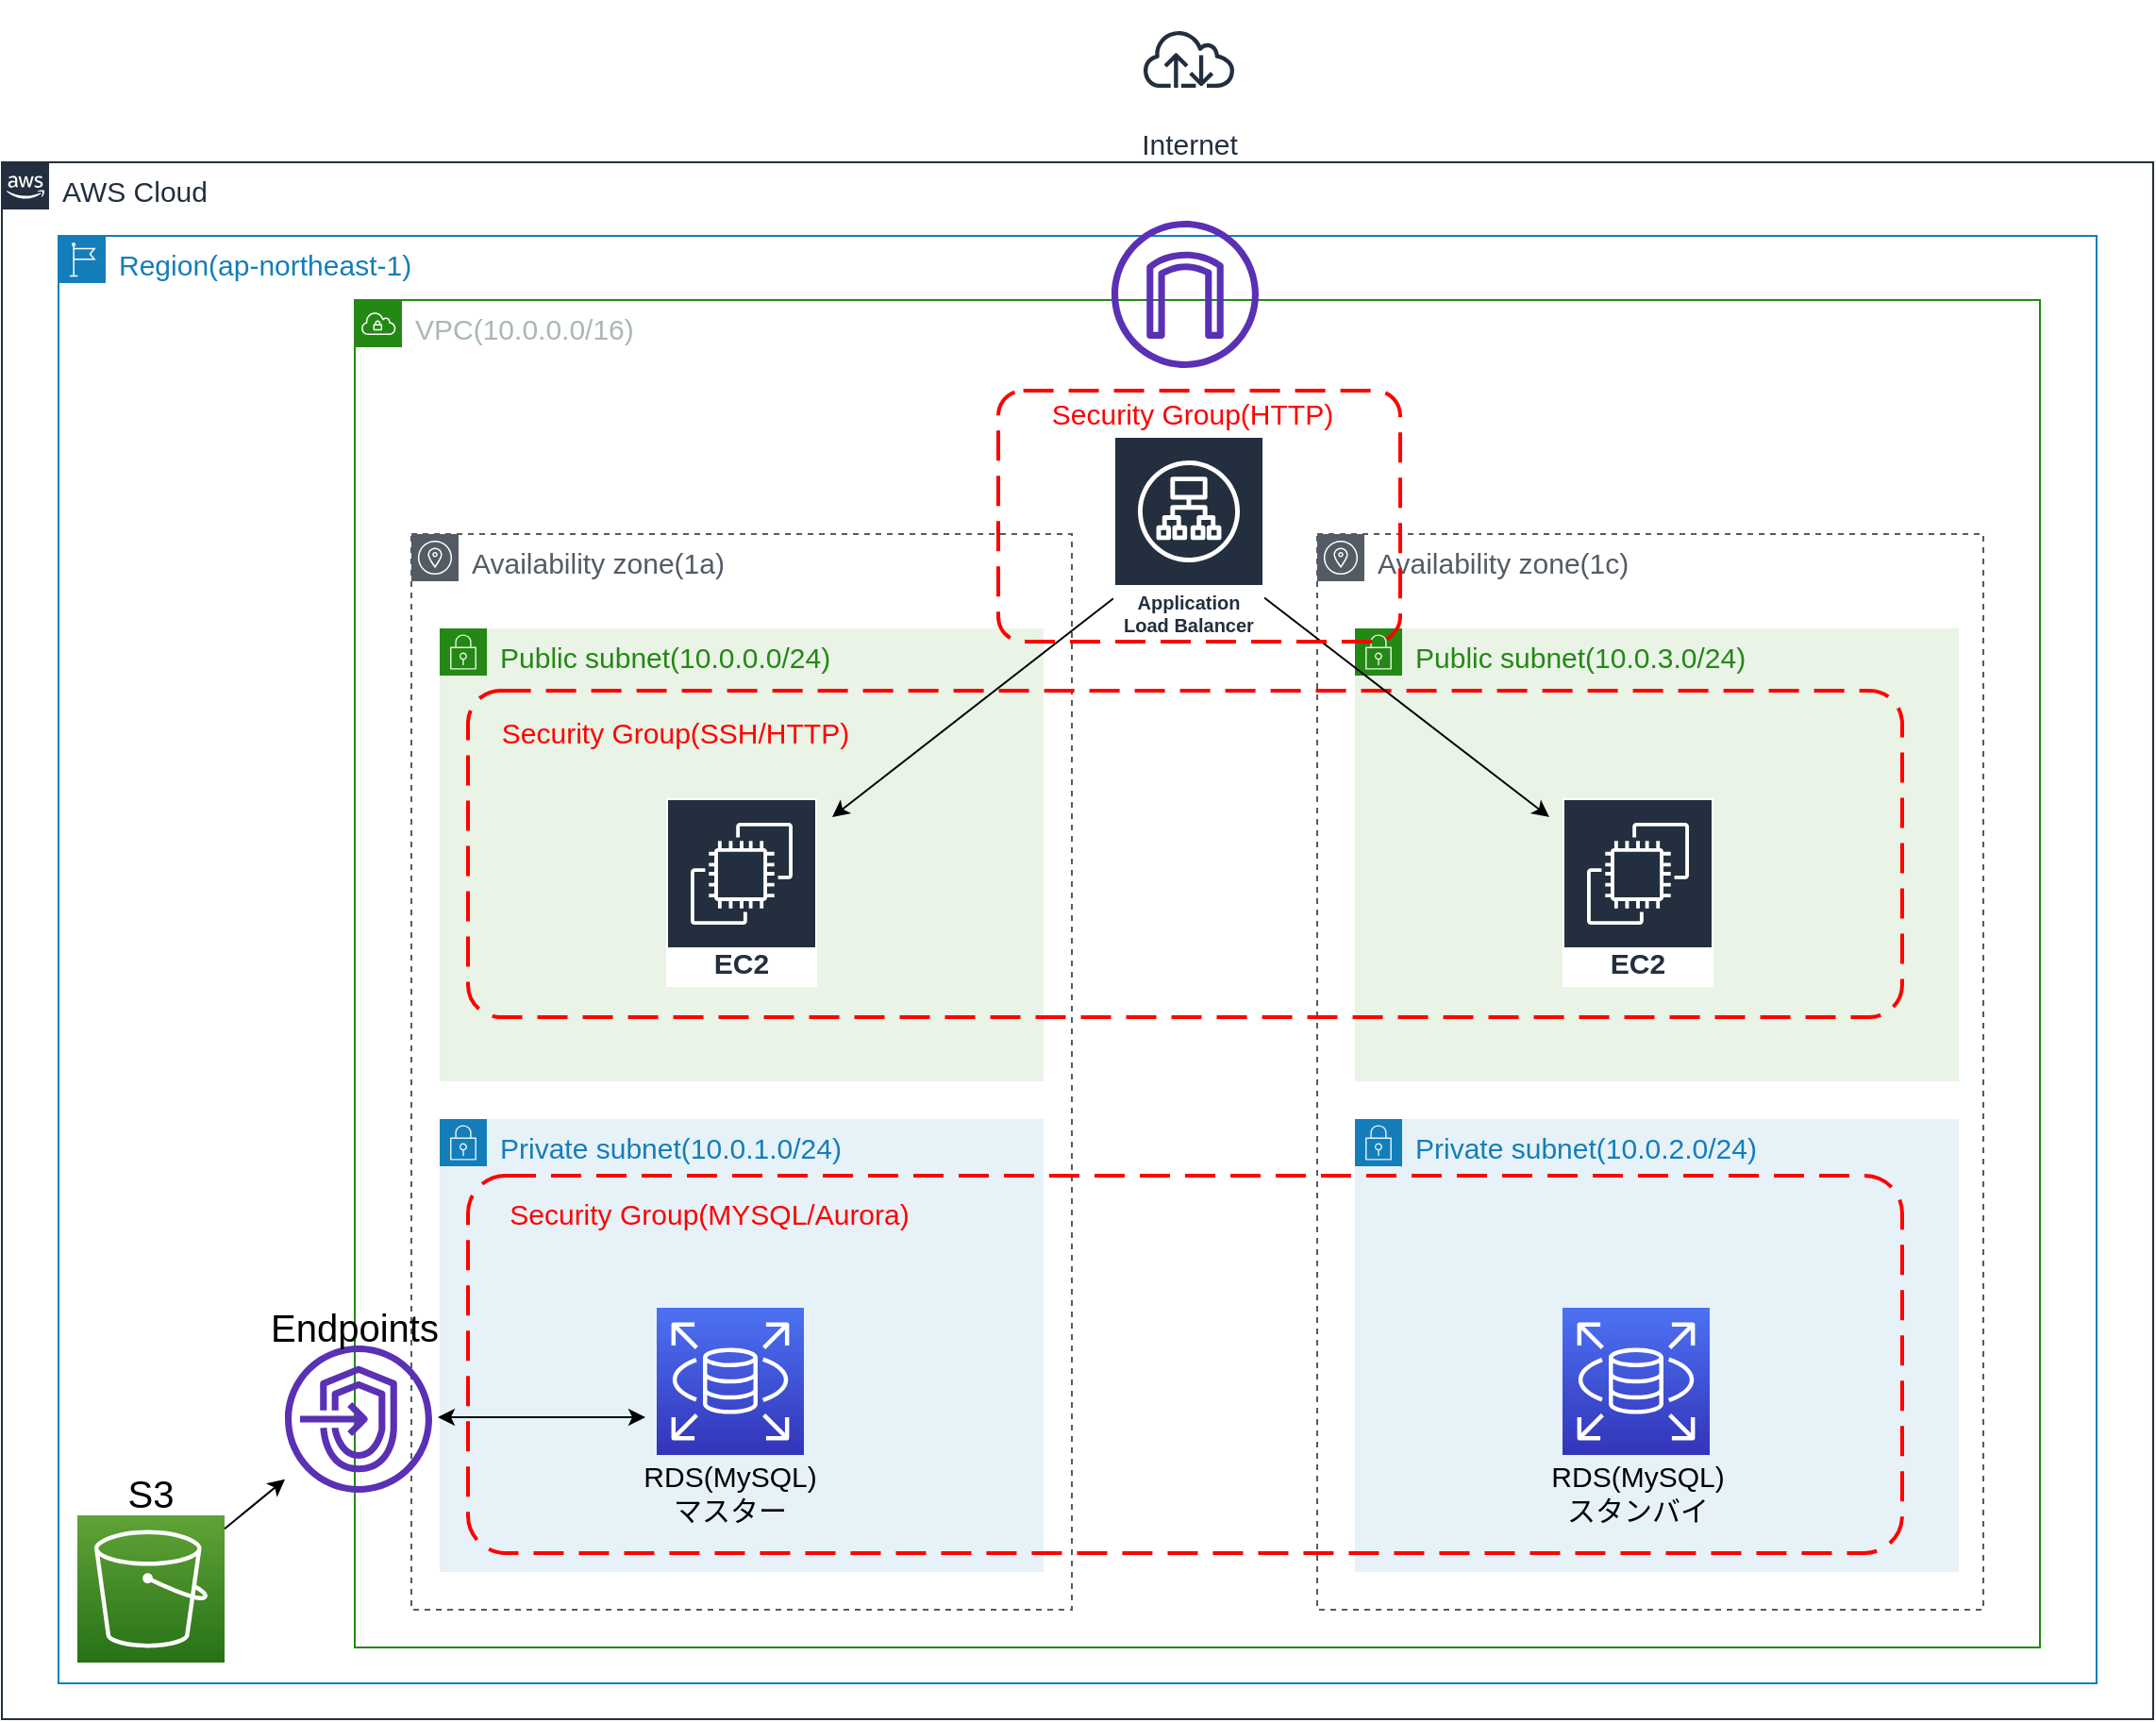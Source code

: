 <mxfile version="12.7.1" type="github" pages="3">
  <diagram id="Ht1M8jgEwFfnCIfOTk4-" name="Page-1">
    <mxGraphModel dx="1654" dy="1750" grid="0" gridSize="10" guides="1" tooltips="1" connect="1" arrows="1" fold="1" page="1" pageScale="1" pageWidth="1169" pageHeight="827" math="0" shadow="0">
      <root>
        <mxCell id="0" />
        <mxCell id="1" parent="0" />
        <mxCell id="UEzPUAAOIrF-is8g5C7q-74" value="&lt;font style=&quot;font-size: 15px&quot;&gt;AWS Cloud&lt;/font&gt;" style="points=[[0,0],[0.25,0],[0.5,0],[0.75,0],[1,0],[1,0.25],[1,0.5],[1,0.75],[1,1],[0.75,1],[0.5,1],[0.25,1],[0,1],[0,0.75],[0,0.5],[0,0.25]];outlineConnect=0;gradientColor=none;html=1;whiteSpace=wrap;fontSize=12;fontStyle=0;shape=mxgraph.aws4.group;grIcon=mxgraph.aws4.group_aws_cloud_alt;strokeColor=#232F3E;fillColor=none;verticalAlign=top;align=left;spacingLeft=30;fontColor=#232F3E;dashed=0;labelBackgroundColor=#ffffff;" parent="1" vertex="1">
          <mxGeometry x="10" y="-7" width="1140" height="825" as="geometry" />
        </mxCell>
        <mxCell id="TSYXAIwE5Utrez5BGwK_-2" value="&lt;font style=&quot;font-size: 15px&quot;&gt;Region(ap-northeast-1)&lt;/font&gt;" style="points=[[0,0],[0.25,0],[0.5,0],[0.75,0],[1,0],[1,0.25],[1,0.5],[1,0.75],[1,1],[0.75,1],[0.5,1],[0.25,1],[0,1],[0,0.75],[0,0.5],[0,0.25]];outlineConnect=0;gradientColor=none;html=1;whiteSpace=wrap;fontSize=12;fontStyle=0;shape=mxgraph.aws4.group;grIcon=mxgraph.aws4.group_region;strokeColor=#147EBA;fillColor=none;verticalAlign=top;align=left;spacingLeft=30;fontColor=#147EBA;dashed=0;" parent="1" vertex="1">
          <mxGeometry x="40" y="32" width="1080" height="767" as="geometry" />
        </mxCell>
        <mxCell id="TSYXAIwE5Utrez5BGwK_-3" value="" style="outlineConnect=0;fontColor=#232F3E;gradientColor=#60A337;gradientDirection=north;fillColor=#277116;strokeColor=#ffffff;dashed=0;verticalLabelPosition=bottom;verticalAlign=top;align=center;html=1;fontSize=12;fontStyle=0;aspect=fixed;shape=mxgraph.aws4.resourceIcon;resIcon=mxgraph.aws4.s3;" parent="1" vertex="1">
          <mxGeometry x="50" y="710" width="78" height="78" as="geometry" />
        </mxCell>
        <mxCell id="TSYXAIwE5Utrez5BGwK_-4" value="&lt;font style=&quot;font-size: 20px&quot;&gt;S3&lt;/font&gt;" style="text;html=1;strokeColor=none;fillColor=none;align=center;verticalAlign=middle;whiteSpace=wrap;rounded=0;" parent="1" vertex="1">
          <mxGeometry x="69" y="688" width="40" height="20" as="geometry" />
        </mxCell>
        <mxCell id="TSYXAIwE5Utrez5BGwK_-6" value="&lt;font style=&quot;font-size: 15px&quot;&gt;VPC(10.0.0.0/16)&lt;/font&gt;" style="points=[[0,0],[0.25,0],[0.5,0],[0.75,0],[1,0],[1,0.25],[1,0.5],[1,0.75],[1,1],[0.75,1],[0.5,1],[0.25,1],[0,1],[0,0.75],[0,0.5],[0,0.25]];outlineConnect=0;gradientColor=none;html=1;whiteSpace=wrap;fontSize=12;fontStyle=0;shape=mxgraph.aws4.group;grIcon=mxgraph.aws4.group_vpc;strokeColor=#248814;fillColor=none;verticalAlign=top;align=left;spacingLeft=30;fontColor=#AAB7B8;dashed=0;" parent="1" vertex="1">
          <mxGeometry x="197" y="66" width="893" height="714" as="geometry" />
        </mxCell>
        <mxCell id="TSYXAIwE5Utrez5BGwK_-7" value="&lt;font style=&quot;font-size: 15px&quot;&gt;Availability zone(1a)&lt;/font&gt;" style="outlineConnect=0;gradientColor=none;html=1;whiteSpace=wrap;fontSize=12;fontStyle=0;shape=mxgraph.aws4.group;grIcon=mxgraph.aws4.group_availability_zone;strokeColor=#545B64;fillColor=none;verticalAlign=top;align=left;spacingLeft=30;fontColor=#545B64;dashed=1;" parent="1" vertex="1">
          <mxGeometry x="227" y="190" width="350" height="570" as="geometry" />
        </mxCell>
        <mxCell id="TSYXAIwE5Utrez5BGwK_-8" value="&lt;font style=&quot;font-size: 15px&quot;&gt;Availability zone(1c)&lt;/font&gt;" style="outlineConnect=0;gradientColor=none;html=1;whiteSpace=wrap;fontSize=12;fontStyle=0;shape=mxgraph.aws4.group;grIcon=mxgraph.aws4.group_availability_zone;strokeColor=#545B64;fillColor=none;verticalAlign=top;align=left;spacingLeft=30;fontColor=#545B64;dashed=1;" parent="1" vertex="1">
          <mxGeometry x="707" y="190" width="353" height="570" as="geometry" />
        </mxCell>
        <mxCell id="TSYXAIwE5Utrez5BGwK_-9" value="&lt;font style=&quot;font-size: 15px&quot;&gt;Public subnet(10.0.0.0/24)&lt;/font&gt;" style="points=[[0,0],[0.25,0],[0.5,0],[0.75,0],[1,0],[1,0.25],[1,0.5],[1,0.75],[1,1],[0.75,1],[0.5,1],[0.25,1],[0,1],[0,0.75],[0,0.5],[0,0.25]];outlineConnect=0;gradientColor=none;html=1;whiteSpace=wrap;fontSize=12;fontStyle=0;shape=mxgraph.aws4.group;grIcon=mxgraph.aws4.group_security_group;grStroke=0;strokeColor=#248814;fillColor=#E9F3E6;verticalAlign=top;align=left;spacingLeft=30;fontColor=#248814;dashed=0;" parent="1" vertex="1">
          <mxGeometry x="242" y="240" width="320" height="240" as="geometry" />
        </mxCell>
        <mxCell id="TSYXAIwE5Utrez5BGwK_-10" value="&lt;font style=&quot;font-size: 15px&quot;&gt;Public subnet(10.0.3.0/24)&lt;/font&gt;" style="points=[[0,0],[0.25,0],[0.5,0],[0.75,0],[1,0],[1,0.25],[1,0.5],[1,0.75],[1,1],[0.75,1],[0.5,1],[0.25,1],[0,1],[0,0.75],[0,0.5],[0,0.25]];outlineConnect=0;gradientColor=none;html=1;whiteSpace=wrap;fontSize=12;fontStyle=0;shape=mxgraph.aws4.group;grIcon=mxgraph.aws4.group_security_group;grStroke=0;strokeColor=#248814;fillColor=#E9F3E6;verticalAlign=top;align=left;spacingLeft=30;fontColor=#248814;dashed=0;" parent="1" vertex="1">
          <mxGeometry x="727" y="240" width="320" height="240" as="geometry" />
        </mxCell>
        <mxCell id="TSYXAIwE5Utrez5BGwK_-14" value="&lt;font style=&quot;font-size: 15px&quot;&gt;EC2&lt;/font&gt;" style="outlineConnect=0;fontColor=#232F3E;gradientColor=none;strokeColor=#ffffff;fillColor=#232F3E;dashed=0;verticalLabelPosition=middle;verticalAlign=bottom;align=center;html=1;whiteSpace=wrap;fontSize=10;fontStyle=1;spacing=3;shape=mxgraph.aws4.productIcon;prIcon=mxgraph.aws4.ec2;" parent="1" vertex="1">
          <mxGeometry x="362" y="330" width="80" height="100" as="geometry" />
        </mxCell>
        <mxCell id="TSYXAIwE5Utrez5BGwK_-15" value="" style="rounded=1;arcSize=10;dashed=1;strokeColor=#ff0000;fillColor=none;gradientColor=none;dashPattern=8 4;strokeWidth=2;" parent="1" vertex="1">
          <mxGeometry x="257" y="273" width="760" height="173" as="geometry" />
        </mxCell>
        <mxCell id="TSYXAIwE5Utrez5BGwK_-17" value="&lt;span style=&quot;font-size: 15px&quot;&gt;&lt;font color=&quot;#ff0000&quot;&gt;Security Group(SSH/HTTP)&lt;/font&gt;&lt;/span&gt;" style="text;html=1;strokeColor=none;fillColor=none;align=center;verticalAlign=middle;whiteSpace=wrap;rounded=0;" parent="1" vertex="1">
          <mxGeometry x="267" y="285" width="200" height="20" as="geometry" />
        </mxCell>
        <mxCell id="TSYXAIwE5Utrez5BGwK_-18" value="&lt;font style=&quot;font-size: 15px&quot;&gt;EC2&lt;/font&gt;" style="outlineConnect=0;fontColor=#232F3E;gradientColor=none;strokeColor=#ffffff;fillColor=#232F3E;dashed=0;verticalLabelPosition=middle;verticalAlign=bottom;align=center;html=1;whiteSpace=wrap;fontSize=10;fontStyle=1;spacing=3;shape=mxgraph.aws4.productIcon;prIcon=mxgraph.aws4.ec2;" parent="1" vertex="1">
          <mxGeometry x="837" y="330" width="80" height="100" as="geometry" />
        </mxCell>
        <mxCell id="TSYXAIwE5Utrez5BGwK_-19" value="&lt;font style=&quot;font-size: 15px&quot;&gt;Private subnet(10.0.1.0/24)&lt;/font&gt;" style="points=[[0,0],[0.25,0],[0.5,0],[0.75,0],[1,0],[1,0.25],[1,0.5],[1,0.75],[1,1],[0.75,1],[0.5,1],[0.25,1],[0,1],[0,0.75],[0,0.5],[0,0.25]];outlineConnect=0;gradientColor=none;html=1;whiteSpace=wrap;fontSize=12;fontStyle=0;shape=mxgraph.aws4.group;grIcon=mxgraph.aws4.group_security_group;grStroke=0;strokeColor=#147EBA;fillColor=#E6F2F8;verticalAlign=top;align=left;spacingLeft=30;fontColor=#147EBA;dashed=0;" parent="1" vertex="1">
          <mxGeometry x="242" y="500" width="320" height="240" as="geometry" />
        </mxCell>
        <mxCell id="TSYXAIwE5Utrez5BGwK_-20" value="&lt;font style=&quot;font-size: 15px&quot;&gt;Private subnet(10.0.2.0/24)&lt;/font&gt;" style="points=[[0,0],[0.25,0],[0.5,0],[0.75,0],[1,0],[1,0.25],[1,0.5],[1,0.75],[1,1],[0.75,1],[0.5,1],[0.25,1],[0,1],[0,0.75],[0,0.5],[0,0.25]];outlineConnect=0;gradientColor=none;html=1;whiteSpace=wrap;fontSize=12;fontStyle=0;shape=mxgraph.aws4.group;grIcon=mxgraph.aws4.group_security_group;grStroke=0;strokeColor=#147EBA;fillColor=#E6F2F8;verticalAlign=top;align=left;spacingLeft=30;fontColor=#147EBA;dashed=0;" parent="1" vertex="1">
          <mxGeometry x="727" y="500" width="320" height="240" as="geometry" />
        </mxCell>
        <mxCell id="TSYXAIwE5Utrez5BGwK_-21" value="" style="rounded=1;arcSize=10;dashed=1;strokeColor=#ff0000;fillColor=none;gradientColor=none;dashPattern=8 4;strokeWidth=2;" parent="1" vertex="1">
          <mxGeometry x="257" y="530" width="760" height="200" as="geometry" />
        </mxCell>
        <mxCell id="TSYXAIwE5Utrez5BGwK_-22" value="&lt;span style=&quot;font-size: 15px&quot;&gt;&lt;font color=&quot;#ff0000&quot;&gt;Security Group(MYSQL/Aurora)&lt;/font&gt;&lt;/span&gt;" style="text;html=1;strokeColor=none;fillColor=none;align=center;verticalAlign=middle;whiteSpace=wrap;rounded=0;" parent="1" vertex="1">
          <mxGeometry x="270" y="540" width="230" height="20" as="geometry" />
        </mxCell>
        <mxCell id="TSYXAIwE5Utrez5BGwK_-23" value="" style="outlineConnect=0;fontColor=#232F3E;gradientColor=#4D72F3;gradientDirection=north;fillColor=#3334B9;strokeColor=#ffffff;dashed=0;verticalLabelPosition=bottom;verticalAlign=top;align=center;html=1;fontSize=12;fontStyle=0;aspect=fixed;shape=mxgraph.aws4.resourceIcon;resIcon=mxgraph.aws4.rds;" parent="1" vertex="1">
          <mxGeometry x="357" y="600" width="78" height="78" as="geometry" />
        </mxCell>
        <mxCell id="TSYXAIwE5Utrez5BGwK_-24" value="&lt;font style=&quot;font-size: 15px&quot;&gt;RDS(MySQL)&lt;br&gt;マスター&lt;/font&gt;" style="text;html=1;strokeColor=none;fillColor=none;align=center;verticalAlign=middle;whiteSpace=wrap;rounded=0;" parent="1" vertex="1">
          <mxGeometry x="351" y="678" width="90" height="40" as="geometry" />
        </mxCell>
        <mxCell id="TSYXAIwE5Utrez5BGwK_-25" value="" style="outlineConnect=0;fontColor=#232F3E;gradientColor=#4D72F3;gradientDirection=north;fillColor=#3334B9;strokeColor=#ffffff;dashed=0;verticalLabelPosition=bottom;verticalAlign=top;align=center;html=1;fontSize=12;fontStyle=0;aspect=fixed;shape=mxgraph.aws4.resourceIcon;resIcon=mxgraph.aws4.rds;" parent="1" vertex="1">
          <mxGeometry x="837" y="600" width="78" height="78" as="geometry" />
        </mxCell>
        <mxCell id="TSYXAIwE5Utrez5BGwK_-27" value="&lt;font style=&quot;font-size: 15px&quot;&gt;RDS(MySQL)&lt;br&gt;スタンバイ&lt;br&gt;&lt;/font&gt;" style="text;html=1;strokeColor=none;fillColor=none;align=center;verticalAlign=middle;whiteSpace=wrap;rounded=0;" parent="1" vertex="1">
          <mxGeometry x="832" y="678" width="90" height="40" as="geometry" />
        </mxCell>
        <mxCell id="TSYXAIwE5Utrez5BGwK_-33" value="" style="endArrow=classic;html=1;" parent="1" source="TSYXAIwE5Utrez5BGwK_-39" edge="1">
          <mxGeometry width="50" height="50" relative="1" as="geometry">
            <mxPoint x="633" y="258" as="sourcePoint" />
            <mxPoint x="450" y="340" as="targetPoint" />
            <Array as="points" />
          </mxGeometry>
        </mxCell>
        <mxCell id="TSYXAIwE5Utrez5BGwK_-34" value="" style="endArrow=classic;html=1;" parent="1" source="TSYXAIwE5Utrez5BGwK_-39" edge="1">
          <mxGeometry width="50" height="50" relative="1" as="geometry">
            <mxPoint x="643" y="258" as="sourcePoint" />
            <mxPoint x="830" y="340" as="targetPoint" />
            <Array as="points" />
          </mxGeometry>
        </mxCell>
        <mxCell id="TSYXAIwE5Utrez5BGwK_-35" value="&lt;font style=&quot;font-size: 15px&quot;&gt;Internet&lt;/font&gt;" style="outlineConnect=0;fontColor=#232F3E;gradientColor=none;strokeColor=#232F3E;fillColor=#ffffff;dashed=0;verticalLabelPosition=bottom;verticalAlign=top;align=center;html=1;fontSize=12;fontStyle=0;aspect=fixed;shape=mxgraph.aws4.resourceIcon;resIcon=mxgraph.aws4.internet;" parent="1" vertex="1">
          <mxGeometry x="609" y="-92" width="60" height="60" as="geometry" />
        </mxCell>
        <mxCell id="TSYXAIwE5Utrez5BGwK_-37" value="" style="outlineConnect=0;fontColor=#232F3E;gradientColor=none;fillColor=#5A30B5;strokeColor=none;dashed=0;verticalLabelPosition=bottom;verticalAlign=top;align=center;html=1;fontSize=12;fontStyle=0;aspect=fixed;pointerEvents=1;shape=mxgraph.aws4.internet_gateway;" parent="1" vertex="1">
          <mxGeometry x="598" y="24" width="78" height="78" as="geometry" />
        </mxCell>
        <mxCell id="TSYXAIwE5Utrez5BGwK_-39" value="Application Load Balancer" style="outlineConnect=0;fontColor=#232F3E;gradientColor=none;strokeColor=#ffffff;fillColor=#232F3E;dashed=0;verticalLabelPosition=middle;verticalAlign=bottom;align=center;html=1;whiteSpace=wrap;fontSize=10;fontStyle=1;spacing=3;shape=mxgraph.aws4.productIcon;prIcon=mxgraph.aws4.application_load_balancer;" parent="1" vertex="1">
          <mxGeometry x="599" y="138" width="80" height="110" as="geometry" />
        </mxCell>
        <mxCell id="TSYXAIwE5Utrez5BGwK_-40" value="" style="endArrow=classic;html=1;" parent="1" source="TSYXAIwE5Utrez5BGwK_-3" target="TSYXAIwE5Utrez5BGwK_-44" edge="1">
          <mxGeometry width="50" height="50" relative="1" as="geometry">
            <mxPoint x="960" y="910" as="sourcePoint" />
            <mxPoint x="440" y="860" as="targetPoint" />
          </mxGeometry>
        </mxCell>
        <mxCell id="TSYXAIwE5Utrez5BGwK_-44" value="" style="outlineConnect=0;fontColor=#232F3E;gradientColor=none;fillColor=#5A30B5;strokeColor=none;dashed=0;verticalLabelPosition=bottom;verticalAlign=top;align=center;html=1;fontSize=12;fontStyle=0;aspect=fixed;pointerEvents=1;shape=mxgraph.aws4.endpoints;" parent="1" vertex="1">
          <mxGeometry x="160" y="620" width="78" height="78" as="geometry" />
        </mxCell>
        <mxCell id="TSYXAIwE5Utrez5BGwK_-45" value="&lt;font style=&quot;font-size: 20px&quot;&gt;Endpoints&lt;/font&gt;" style="text;html=1;strokeColor=none;fillColor=none;align=center;verticalAlign=middle;whiteSpace=wrap;rounded=0;" parent="1" vertex="1">
          <mxGeometry x="152" y="600" width="90" height="20" as="geometry" />
        </mxCell>
        <mxCell id="TSYXAIwE5Utrez5BGwK_-49" value="" style="endArrow=classic;startArrow=classic;html=1;" parent="1" edge="1">
          <mxGeometry width="50" height="50" relative="1" as="geometry">
            <mxPoint x="241" y="658" as="sourcePoint" />
            <mxPoint x="351" y="658" as="targetPoint" />
            <Array as="points" />
          </mxGeometry>
        </mxCell>
        <mxCell id="77_h9qqapPWWYawn1A7h-1" value="" style="rounded=1;arcSize=10;dashed=1;strokeColor=#ff0000;fillColor=none;gradientColor=none;dashPattern=8 4;strokeWidth=2;" vertex="1" parent="1">
          <mxGeometry x="538" y="114" width="213" height="133" as="geometry" />
        </mxCell>
        <mxCell id="77_h9qqapPWWYawn1A7h-3" value="&lt;span style=&quot;font-size: 15px&quot;&gt;&lt;font color=&quot;#ff0000&quot;&gt;Security Group(HTTP)&lt;/font&gt;&lt;/span&gt;" style="text;html=1;strokeColor=none;fillColor=none;align=center;verticalAlign=middle;whiteSpace=wrap;rounded=0;" vertex="1" parent="1">
          <mxGeometry x="541" y="114" width="200" height="23" as="geometry" />
        </mxCell>
      </root>
    </mxGraphModel>
  </diagram>
  <diagram name="VPC" id="9ejwIUlZD0jbP0mSZtzJ">
    <mxGraphModel dx="1654" dy="923" grid="0" gridSize="10" guides="1" tooltips="1" connect="1" arrows="1" fold="1" page="1" pageScale="1" pageWidth="1169" pageHeight="827" math="0" shadow="0">
      <root>
        <mxCell id="2WQ_U6o3FBiUJfnBfj-o-0" />
        <mxCell id="2WQ_U6o3FBiUJfnBfj-o-1" parent="2WQ_U6o3FBiUJfnBfj-o-0" />
        <mxCell id="2WQ_U6o3FBiUJfnBfj-o-2" value="&lt;font style=&quot;font-size: 15px&quot;&gt;AWS Cloud&lt;/font&gt;" style="points=[[0,0],[0.25,0],[0.5,0],[0.75,0],[1,0],[1,0.25],[1,0.5],[1,0.75],[1,1],[0.75,1],[0.5,1],[0.25,1],[0,1],[0,0.75],[0,0.5],[0,0.25]];outlineConnect=0;gradientColor=none;html=1;whiteSpace=wrap;fontSize=12;fontStyle=0;shape=mxgraph.aws4.group;grIcon=mxgraph.aws4.group_aws_cloud_alt;strokeColor=#232F3E;fillColor=none;verticalAlign=top;align=left;spacingLeft=30;fontColor=#232F3E;dashed=0;labelBackgroundColor=#ffffff;" parent="2WQ_U6o3FBiUJfnBfj-o-1" vertex="1">
          <mxGeometry x="10" y="100" width="1140" height="718" as="geometry" />
        </mxCell>
        <mxCell id="2WQ_U6o3FBiUJfnBfj-o-7" value="&lt;font style=&quot;font-size: 15px&quot;&gt;VPC(10.0.0.0/16)&lt;/font&gt;" style="points=[[0,0],[0.25,0],[0.5,0],[0.75,0],[1,0],[1,0.25],[1,0.5],[1,0.75],[1,1],[0.75,1],[0.5,1],[0.25,1],[0,1],[0,0.75],[0,0.5],[0,0.25]];outlineConnect=0;gradientColor=none;html=1;whiteSpace=wrap;fontSize=12;fontStyle=0;shape=mxgraph.aws4.group;grIcon=mxgraph.aws4.group_vpc;strokeColor=#248814;fillColor=none;verticalAlign=top;align=left;spacingLeft=30;fontColor=#AAB7B8;dashed=0;" parent="2WQ_U6o3FBiUJfnBfj-o-1" vertex="1">
          <mxGeometry x="197" y="158" width="893" height="622" as="geometry" />
        </mxCell>
        <mxCell id="2WQ_U6o3FBiUJfnBfj-o-26" value="&lt;font style=&quot;font-size: 15px&quot;&gt;Internet&lt;/font&gt;" style="outlineConnect=0;fontColor=#232F3E;gradientColor=none;strokeColor=#232F3E;fillColor=#ffffff;dashed=0;verticalLabelPosition=bottom;verticalAlign=top;align=center;html=1;fontSize=12;fontStyle=0;aspect=fixed;shape=mxgraph.aws4.resourceIcon;resIcon=mxgraph.aws4.internet;" parent="2WQ_U6o3FBiUJfnBfj-o-1" vertex="1">
          <mxGeometry x="608" width="60" height="60" as="geometry" />
        </mxCell>
      </root>
    </mxGraphModel>
  </diagram>
  <diagram name="Subnet" id="R5qVMqF3LoDW0oORXysE">
    <mxGraphModel dx="1544" dy="861" grid="0" gridSize="10" guides="1" tooltips="1" connect="1" arrows="1" fold="1" page="1" pageScale="1" pageWidth="1169" pageHeight="827" math="0" shadow="0">
      <root>
        <mxCell id="1__ktHq5HhhmdPig45wd-0" />
        <mxCell id="1__ktHq5HhhmdPig45wd-1" parent="1__ktHq5HhhmdPig45wd-0" />
        <mxCell id="1__ktHq5HhhmdPig45wd-2" value="&lt;font style=&quot;font-size: 15px&quot;&gt;AWS Cloud&lt;/font&gt;" style="points=[[0,0],[0.25,0],[0.5,0],[0.75,0],[1,0],[1,0.25],[1,0.5],[1,0.75],[1,1],[0.75,1],[0.5,1],[0.25,1],[0,1],[0,0.75],[0,0.5],[0,0.25]];outlineConnect=0;gradientColor=none;html=1;whiteSpace=wrap;fontSize=12;fontStyle=0;shape=mxgraph.aws4.group;grIcon=mxgraph.aws4.group_aws_cloud_alt;strokeColor=#232F3E;fillColor=none;verticalAlign=top;align=left;spacingLeft=30;fontColor=#232F3E;dashed=0;labelBackgroundColor=#ffffff;" vertex="1" parent="1__ktHq5HhhmdPig45wd-1">
          <mxGeometry x="10" y="100" width="1140" height="718" as="geometry" />
        </mxCell>
        <mxCell id="1__ktHq5HhhmdPig45wd-3" value="&lt;font style=&quot;font-size: 15px&quot;&gt;Region(ap-northeast-1)&lt;/font&gt;" style="points=[[0,0],[0.25,0],[0.5,0],[0.75,0],[1,0],[1,0.25],[1,0.5],[1,0.75],[1,1],[0.75,1],[0.5,1],[0.25,1],[0,1],[0,0.75],[0,0.5],[0,0.25]];outlineConnect=0;gradientColor=none;html=1;whiteSpace=wrap;fontSize=12;fontStyle=0;shape=mxgraph.aws4.group;grIcon=mxgraph.aws4.group_region;strokeColor=#147EBA;fillColor=none;verticalAlign=top;align=left;spacingLeft=30;fontColor=#147EBA;dashed=0;" vertex="1" parent="1__ktHq5HhhmdPig45wd-1">
          <mxGeometry x="40" y="130" width="1080" height="669" as="geometry" />
        </mxCell>
        <mxCell id="1__ktHq5HhhmdPig45wd-6" value="&lt;font style=&quot;font-size: 15px&quot;&gt;VPC(10.0.0.0/16)&lt;/font&gt;" style="points=[[0,0],[0.25,0],[0.5,0],[0.75,0],[1,0],[1,0.25],[1,0.5],[1,0.75],[1,1],[0.75,1],[0.5,1],[0.25,1],[0,1],[0,0.75],[0,0.5],[0,0.25]];outlineConnect=0;gradientColor=none;html=1;whiteSpace=wrap;fontSize=12;fontStyle=0;shape=mxgraph.aws4.group;grIcon=mxgraph.aws4.group_vpc;strokeColor=#248814;fillColor=none;verticalAlign=top;align=left;spacingLeft=30;fontColor=#AAB7B8;dashed=0;" vertex="1" parent="1__ktHq5HhhmdPig45wd-1">
          <mxGeometry x="197" y="158" width="893" height="622" as="geometry" />
        </mxCell>
        <mxCell id="1__ktHq5HhhmdPig45wd-7" value="&lt;font style=&quot;font-size: 15px&quot;&gt;Availability zone(1a)&lt;/font&gt;" style="outlineConnect=0;gradientColor=none;html=1;whiteSpace=wrap;fontSize=12;fontStyle=0;shape=mxgraph.aws4.group;grIcon=mxgraph.aws4.group_availability_zone;strokeColor=#545B64;fillColor=none;verticalAlign=top;align=left;spacingLeft=30;fontColor=#545B64;dashed=1;" vertex="1" parent="1__ktHq5HhhmdPig45wd-1">
          <mxGeometry x="227" y="190" width="350" height="570" as="geometry" />
        </mxCell>
        <mxCell id="1__ktHq5HhhmdPig45wd-8" value="&lt;font style=&quot;font-size: 15px&quot;&gt;Availability zone(1c)&lt;/font&gt;" style="outlineConnect=0;gradientColor=none;html=1;whiteSpace=wrap;fontSize=12;fontStyle=0;shape=mxgraph.aws4.group;grIcon=mxgraph.aws4.group_availability_zone;strokeColor=#545B64;fillColor=none;verticalAlign=top;align=left;spacingLeft=30;fontColor=#545B64;dashed=1;" vertex="1" parent="1__ktHq5HhhmdPig45wd-1">
          <mxGeometry x="707" y="190" width="353" height="570" as="geometry" />
        </mxCell>
        <mxCell id="1__ktHq5HhhmdPig45wd-9" value="&lt;font style=&quot;font-size: 15px&quot;&gt;Public subnet(10.0.0.0/24)&lt;/font&gt;" style="points=[[0,0],[0.25,0],[0.5,0],[0.75,0],[1,0],[1,0.25],[1,0.5],[1,0.75],[1,1],[0.75,1],[0.5,1],[0.25,1],[0,1],[0,0.75],[0,0.5],[0,0.25]];outlineConnect=0;gradientColor=none;html=1;whiteSpace=wrap;fontSize=12;fontStyle=0;shape=mxgraph.aws4.group;grIcon=mxgraph.aws4.group_security_group;grStroke=0;strokeColor=#248814;fillColor=#E9F3E6;verticalAlign=top;align=left;spacingLeft=30;fontColor=#248814;dashed=0;" vertex="1" parent="1__ktHq5HhhmdPig45wd-1">
          <mxGeometry x="242" y="240" width="320" height="240" as="geometry" />
        </mxCell>
        <mxCell id="1__ktHq5HhhmdPig45wd-10" value="&lt;font style=&quot;font-size: 15px&quot;&gt;Public subnet(10.0.3.0/24)&lt;/font&gt;" style="points=[[0,0],[0.25,0],[0.5,0],[0.75,0],[1,0],[1,0.25],[1,0.5],[1,0.75],[1,1],[0.75,1],[0.5,1],[0.25,1],[0,1],[0,0.75],[0,0.5],[0,0.25]];outlineConnect=0;gradientColor=none;html=1;whiteSpace=wrap;fontSize=12;fontStyle=0;shape=mxgraph.aws4.group;grIcon=mxgraph.aws4.group_security_group;grStroke=0;strokeColor=#248814;fillColor=#E9F3E6;verticalAlign=top;align=left;spacingLeft=30;fontColor=#248814;dashed=0;" vertex="1" parent="1__ktHq5HhhmdPig45wd-1">
          <mxGeometry x="727" y="240" width="320" height="240" as="geometry" />
        </mxCell>
        <mxCell id="1__ktHq5HhhmdPig45wd-15" value="&lt;font style=&quot;font-size: 15px&quot;&gt;Private subnet(10.0.1.0/24)&lt;/font&gt;" style="points=[[0,0],[0.25,0],[0.5,0],[0.75,0],[1,0],[1,0.25],[1,0.5],[1,0.75],[1,1],[0.75,1],[0.5,1],[0.25,1],[0,1],[0,0.75],[0,0.5],[0,0.25]];outlineConnect=0;gradientColor=none;html=1;whiteSpace=wrap;fontSize=12;fontStyle=0;shape=mxgraph.aws4.group;grIcon=mxgraph.aws4.group_security_group;grStroke=0;strokeColor=#147EBA;fillColor=#E6F2F8;verticalAlign=top;align=left;spacingLeft=30;fontColor=#147EBA;dashed=0;" vertex="1" parent="1__ktHq5HhhmdPig45wd-1">
          <mxGeometry x="242" y="500" width="320" height="240" as="geometry" />
        </mxCell>
        <mxCell id="1__ktHq5HhhmdPig45wd-16" value="&lt;font style=&quot;font-size: 15px&quot;&gt;Private subnet(10.0.2.0/24)&lt;/font&gt;" style="points=[[0,0],[0.25,0],[0.5,0],[0.75,0],[1,0],[1,0.25],[1,0.5],[1,0.75],[1,1],[0.75,1],[0.5,1],[0.25,1],[0,1],[0,0.75],[0,0.5],[0,0.25]];outlineConnect=0;gradientColor=none;html=1;whiteSpace=wrap;fontSize=12;fontStyle=0;shape=mxgraph.aws4.group;grIcon=mxgraph.aws4.group_security_group;grStroke=0;strokeColor=#147EBA;fillColor=#E6F2F8;verticalAlign=top;align=left;spacingLeft=30;fontColor=#147EBA;dashed=0;" vertex="1" parent="1__ktHq5HhhmdPig45wd-1">
          <mxGeometry x="727" y="500" width="320" height="240" as="geometry" />
        </mxCell>
        <mxCell id="1__ktHq5HhhmdPig45wd-25" value="&lt;font style=&quot;font-size: 15px&quot;&gt;Internet&lt;/font&gt;" style="outlineConnect=0;fontColor=#232F3E;gradientColor=none;strokeColor=#232F3E;fillColor=#ffffff;dashed=0;verticalLabelPosition=bottom;verticalAlign=top;align=center;html=1;fontSize=12;fontStyle=0;aspect=fixed;shape=mxgraph.aws4.resourceIcon;resIcon=mxgraph.aws4.internet;" vertex="1" parent="1__ktHq5HhhmdPig45wd-1">
          <mxGeometry x="608" width="60" height="60" as="geometry" />
        </mxCell>
        <mxCell id="1__ktHq5HhhmdPig45wd-28" value="" style="endArrow=classic;html=1;" edge="1" parent="1__ktHq5HhhmdPig45wd-1" source="1__ktHq5HhhmdPig45wd-4">
          <mxGeometry width="50" height="50" relative="1" as="geometry">
            <mxPoint x="960" y="910" as="sourcePoint" />
            <mxPoint x="160" y="690.909" as="targetPoint" />
          </mxGeometry>
        </mxCell>
      </root>
    </mxGraphModel>
  </diagram>
</mxfile>
